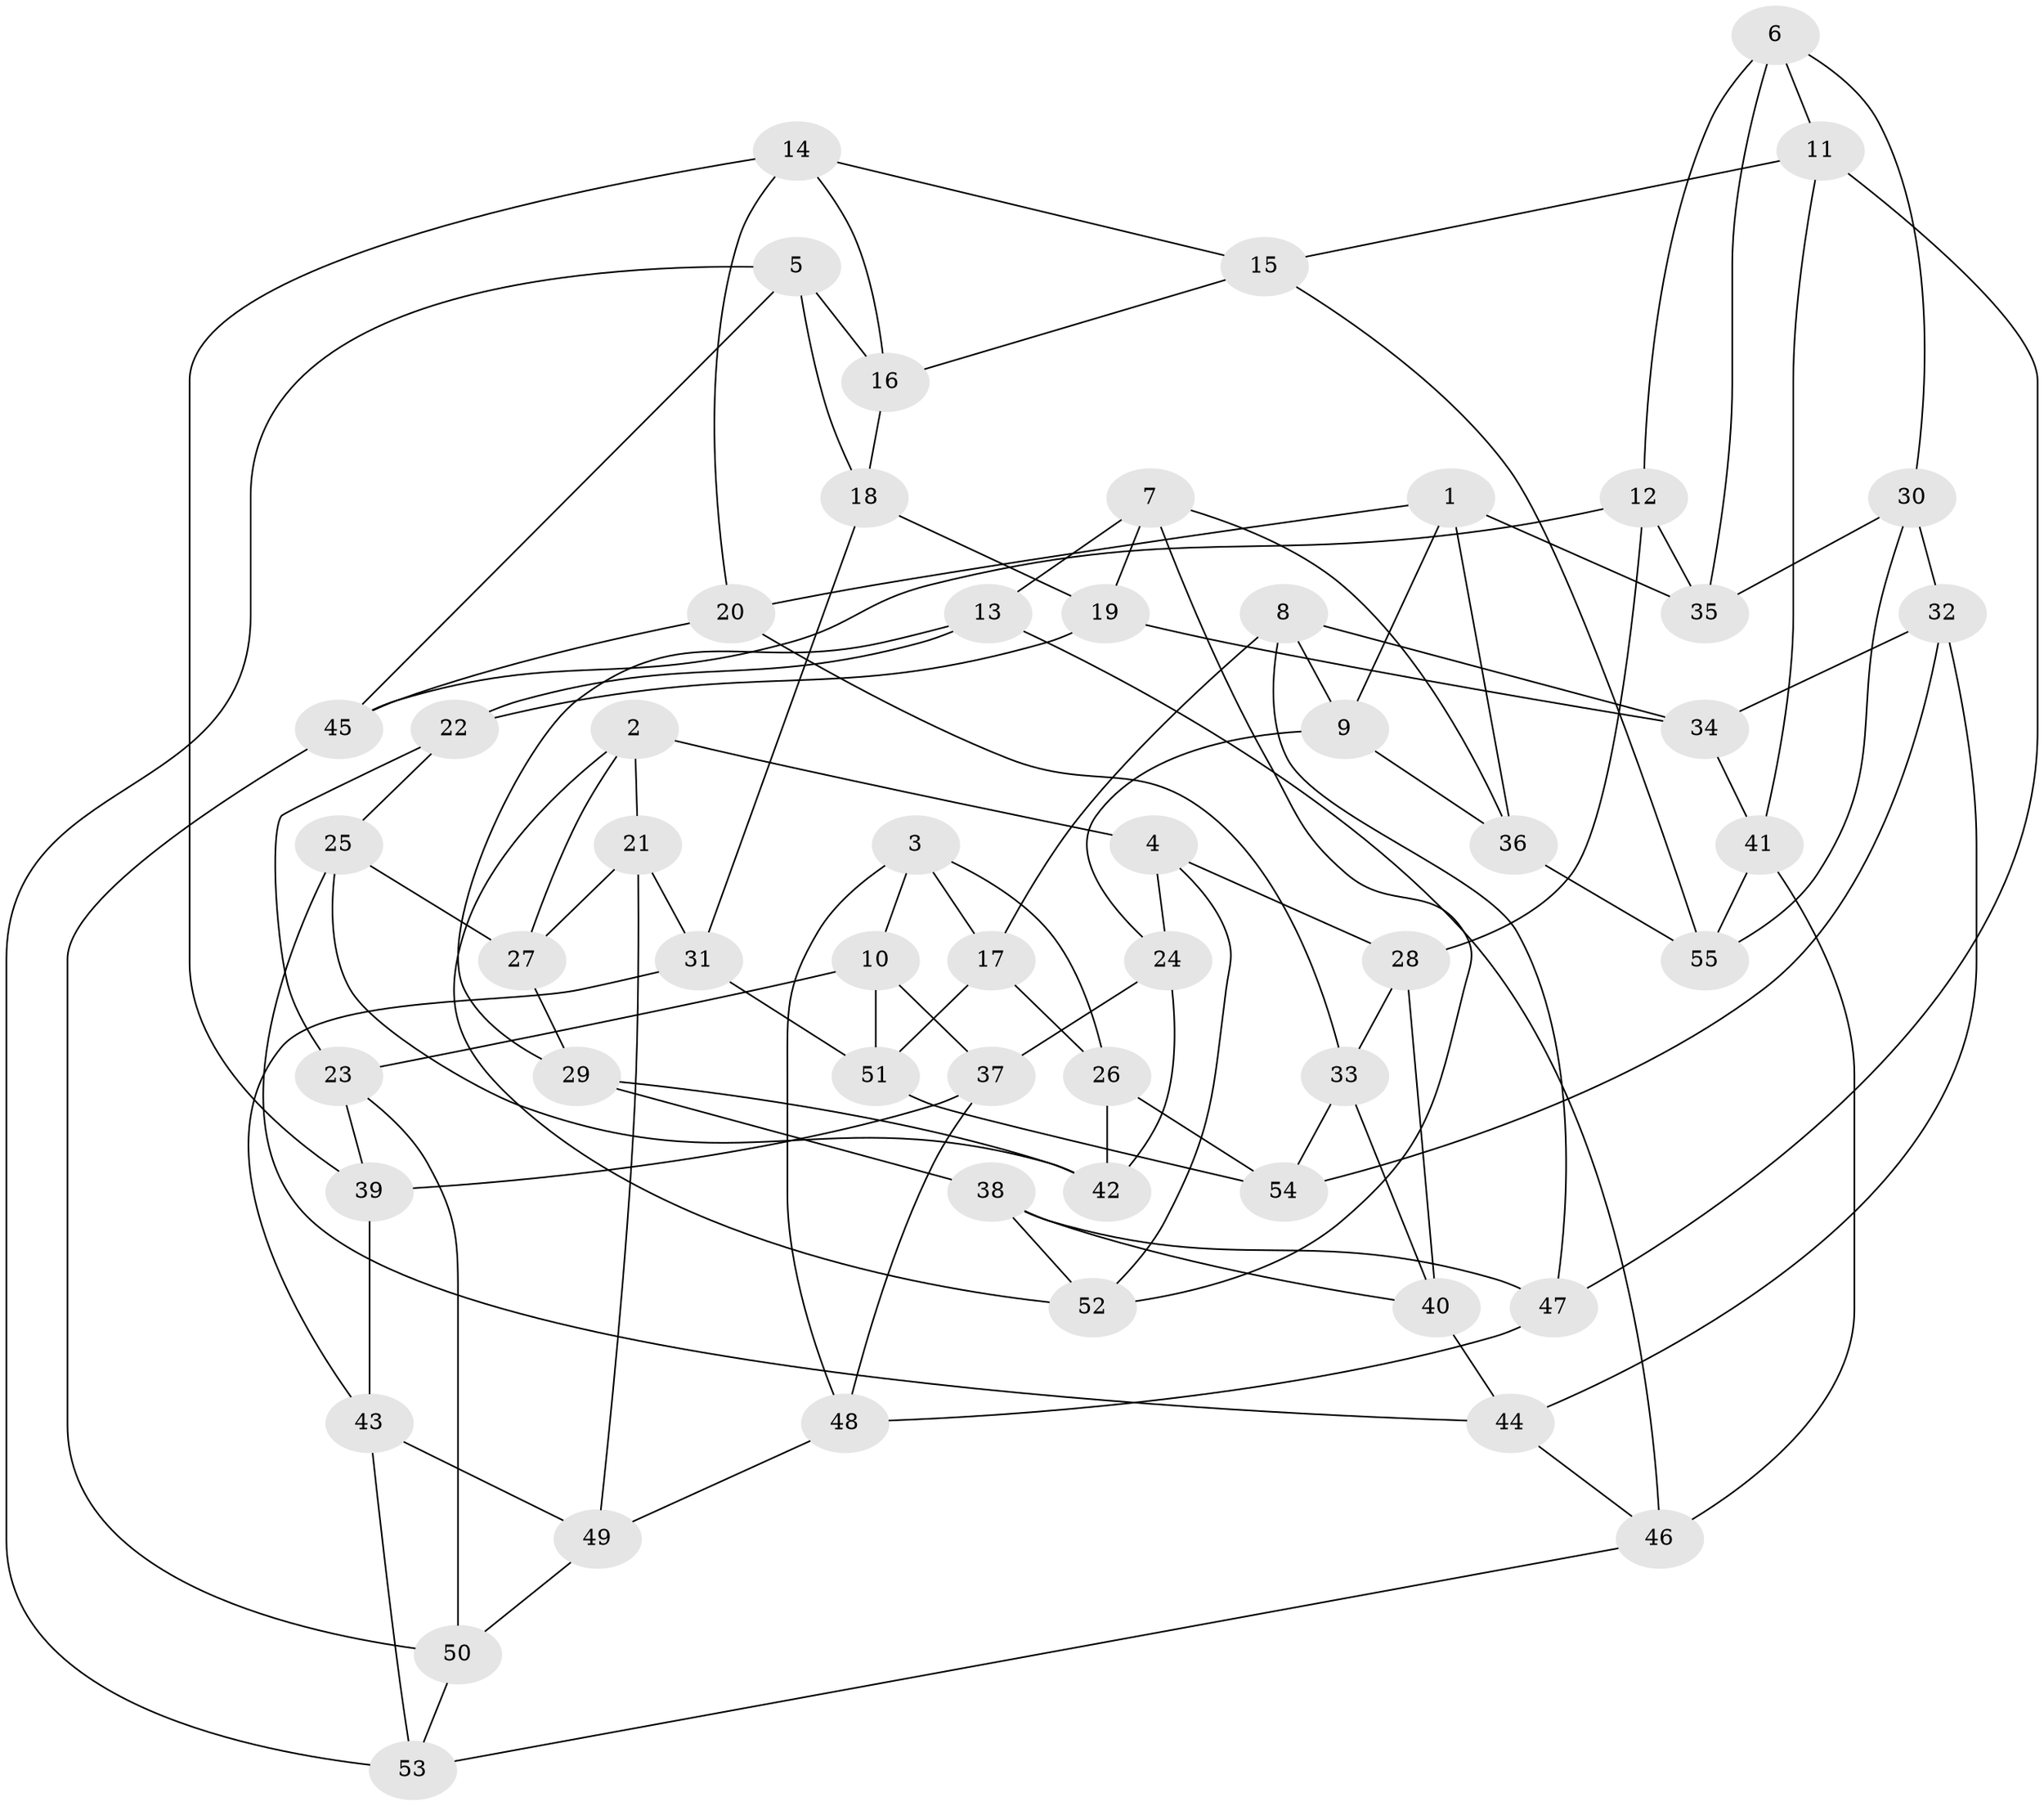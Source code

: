 // Generated by graph-tools (version 1.1) at 2025/26/03/09/25 03:26:55]
// undirected, 55 vertices, 110 edges
graph export_dot {
graph [start="1"]
  node [color=gray90,style=filled];
  1;
  2;
  3;
  4;
  5;
  6;
  7;
  8;
  9;
  10;
  11;
  12;
  13;
  14;
  15;
  16;
  17;
  18;
  19;
  20;
  21;
  22;
  23;
  24;
  25;
  26;
  27;
  28;
  29;
  30;
  31;
  32;
  33;
  34;
  35;
  36;
  37;
  38;
  39;
  40;
  41;
  42;
  43;
  44;
  45;
  46;
  47;
  48;
  49;
  50;
  51;
  52;
  53;
  54;
  55;
  1 -- 36;
  1 -- 20;
  1 -- 35;
  1 -- 9;
  2 -- 21;
  2 -- 27;
  2 -- 52;
  2 -- 4;
  3 -- 26;
  3 -- 10;
  3 -- 17;
  3 -- 48;
  4 -- 52;
  4 -- 24;
  4 -- 28;
  5 -- 53;
  5 -- 16;
  5 -- 18;
  5 -- 45;
  6 -- 35;
  6 -- 12;
  6 -- 11;
  6 -- 30;
  7 -- 19;
  7 -- 13;
  7 -- 36;
  7 -- 52;
  8 -- 34;
  8 -- 47;
  8 -- 17;
  8 -- 9;
  9 -- 36;
  9 -- 24;
  10 -- 51;
  10 -- 37;
  10 -- 23;
  11 -- 41;
  11 -- 47;
  11 -- 15;
  12 -- 28;
  12 -- 35;
  12 -- 45;
  13 -- 22;
  13 -- 29;
  13 -- 46;
  14 -- 15;
  14 -- 16;
  14 -- 39;
  14 -- 20;
  15 -- 55;
  15 -- 16;
  16 -- 18;
  17 -- 51;
  17 -- 26;
  18 -- 19;
  18 -- 31;
  19 -- 34;
  19 -- 22;
  20 -- 33;
  20 -- 45;
  21 -- 31;
  21 -- 27;
  21 -- 49;
  22 -- 25;
  22 -- 23;
  23 -- 50;
  23 -- 39;
  24 -- 37;
  24 -- 42;
  25 -- 44;
  25 -- 42;
  25 -- 27;
  26 -- 42;
  26 -- 54;
  27 -- 29;
  28 -- 40;
  28 -- 33;
  29 -- 42;
  29 -- 38;
  30 -- 32;
  30 -- 35;
  30 -- 55;
  31 -- 51;
  31 -- 43;
  32 -- 44;
  32 -- 54;
  32 -- 34;
  33 -- 54;
  33 -- 40;
  34 -- 41;
  36 -- 55;
  37 -- 39;
  37 -- 48;
  38 -- 47;
  38 -- 40;
  38 -- 52;
  39 -- 43;
  40 -- 44;
  41 -- 55;
  41 -- 46;
  43 -- 53;
  43 -- 49;
  44 -- 46;
  45 -- 50;
  46 -- 53;
  47 -- 48;
  48 -- 49;
  49 -- 50;
  50 -- 53;
  51 -- 54;
}
